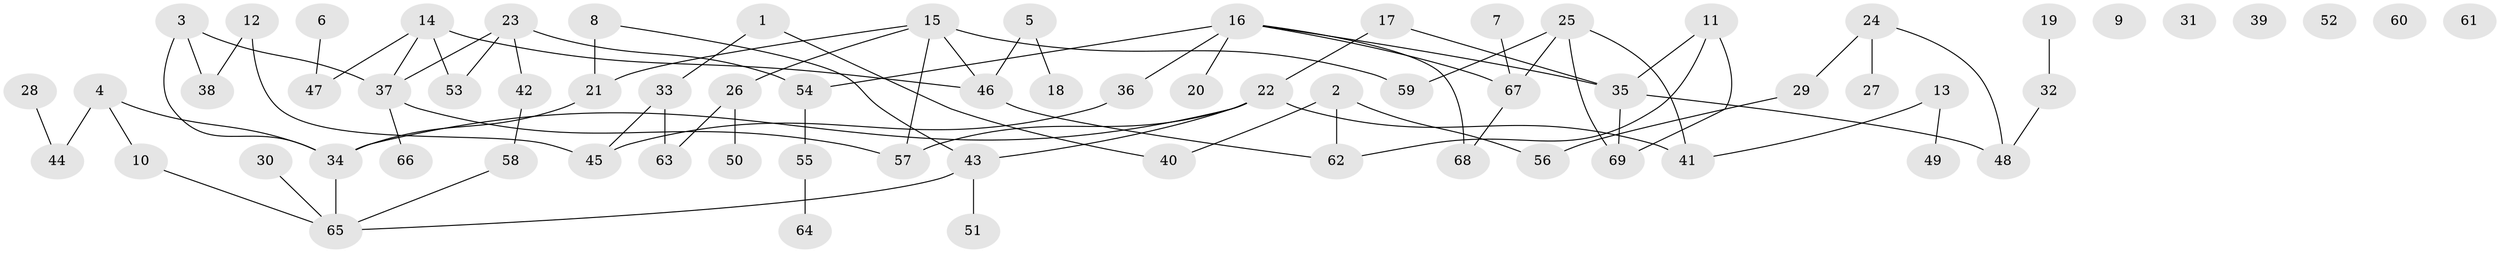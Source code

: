 // coarse degree distribution, {2: 0.13333333333333333, 3: 0.2, 1: 0.28888888888888886, 0: 0.13333333333333333, 4: 0.1111111111111111, 6: 0.044444444444444446, 7: 0.044444444444444446, 5: 0.044444444444444446}
// Generated by graph-tools (version 1.1) at 2025/23/03/03/25 07:23:27]
// undirected, 69 vertices, 81 edges
graph export_dot {
graph [start="1"]
  node [color=gray90,style=filled];
  1;
  2;
  3;
  4;
  5;
  6;
  7;
  8;
  9;
  10;
  11;
  12;
  13;
  14;
  15;
  16;
  17;
  18;
  19;
  20;
  21;
  22;
  23;
  24;
  25;
  26;
  27;
  28;
  29;
  30;
  31;
  32;
  33;
  34;
  35;
  36;
  37;
  38;
  39;
  40;
  41;
  42;
  43;
  44;
  45;
  46;
  47;
  48;
  49;
  50;
  51;
  52;
  53;
  54;
  55;
  56;
  57;
  58;
  59;
  60;
  61;
  62;
  63;
  64;
  65;
  66;
  67;
  68;
  69;
  1 -- 33;
  1 -- 40;
  2 -- 40;
  2 -- 56;
  2 -- 62;
  3 -- 34;
  3 -- 37;
  3 -- 38;
  4 -- 10;
  4 -- 34;
  4 -- 44;
  5 -- 18;
  5 -- 46;
  6 -- 47;
  7 -- 67;
  8 -- 21;
  8 -- 43;
  10 -- 65;
  11 -- 35;
  11 -- 62;
  11 -- 69;
  12 -- 38;
  12 -- 45;
  13 -- 41;
  13 -- 49;
  14 -- 37;
  14 -- 46;
  14 -- 47;
  14 -- 53;
  15 -- 21;
  15 -- 26;
  15 -- 46;
  15 -- 57;
  15 -- 59;
  16 -- 20;
  16 -- 35;
  16 -- 36;
  16 -- 54;
  16 -- 67;
  16 -- 68;
  17 -- 22;
  17 -- 35;
  19 -- 32;
  21 -- 34;
  22 -- 34;
  22 -- 41;
  22 -- 43;
  22 -- 57;
  23 -- 37;
  23 -- 42;
  23 -- 53;
  23 -- 54;
  24 -- 27;
  24 -- 29;
  24 -- 48;
  25 -- 41;
  25 -- 59;
  25 -- 67;
  25 -- 69;
  26 -- 50;
  26 -- 63;
  28 -- 44;
  29 -- 56;
  30 -- 65;
  32 -- 48;
  33 -- 45;
  33 -- 63;
  34 -- 65;
  35 -- 48;
  35 -- 69;
  36 -- 45;
  37 -- 57;
  37 -- 66;
  42 -- 58;
  43 -- 51;
  43 -- 65;
  46 -- 62;
  54 -- 55;
  55 -- 64;
  58 -- 65;
  67 -- 68;
}
